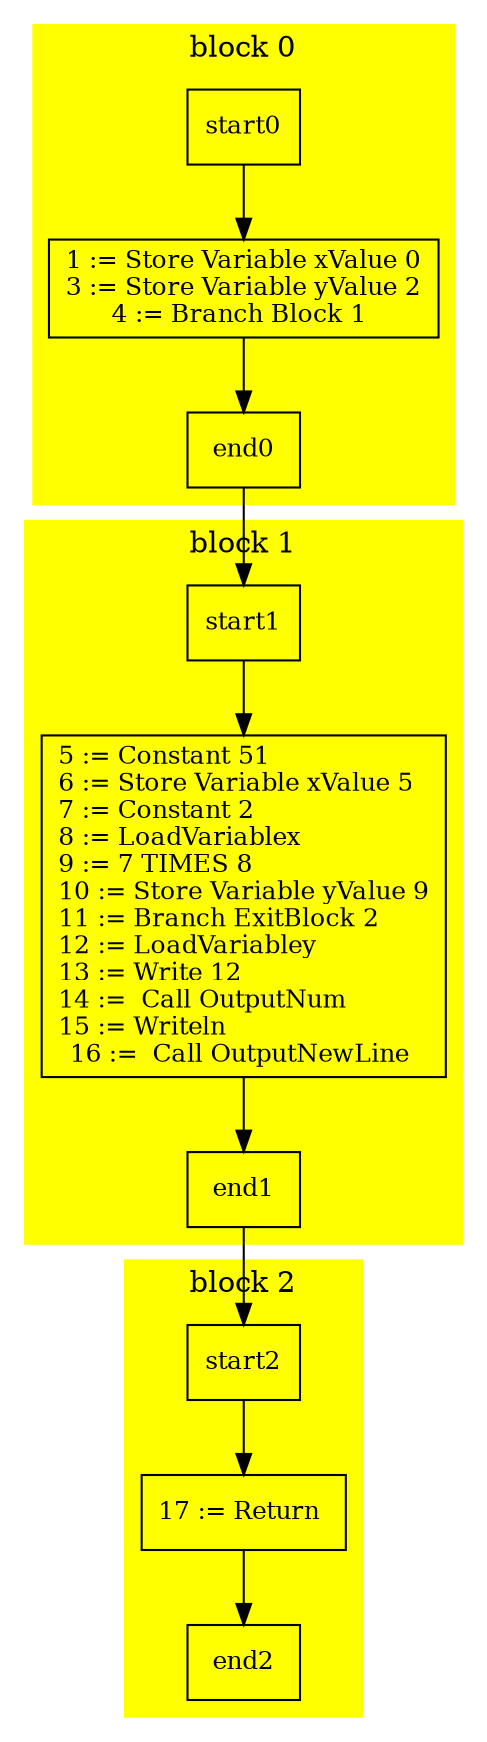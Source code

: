 digraph main {
	subgraph cluster0{ style=filled; color=yellow; node [fontsize = 12, shape=box, align=left]; 
label = "block 0";
"start0" ->"1 := Store Variable xValue 0\l3 := Store Variable yValue 2\l4 := Branch Block 1 " -> "end0";}
	subgraph cluster1{ style=filled; color=yellow; node [fontsize = 12, shape=box, align=left]; 
label = "block 1";
"start1" ->"5 := Constant 51\l6 := Store Variable xValue 5\l7 := Constant 2\l8 := LoadVariablex\l9 := 7 TIMES 8\l10 := Store Variable yValue 9\l11 := Branch ExitBlock 2\l12 := LoadVariabley\l13 := Write 12\l14 :=  Call OutputNum\l15 := Writeln \l16 :=  Call OutputNewLine " -> "end1";}
	subgraph cluster2{ style=filled; color=yellow; node [fontsize = 12, shape=box, align=left]; 
label = "block 2";
"start2" ->"17 := Return " -> "end2";}
"end0" -> "start1" [ltail=cluster0 lhead=cluster1];
"end1" -> "start2" [ltail=cluster1 lhead=cluster2];
}

